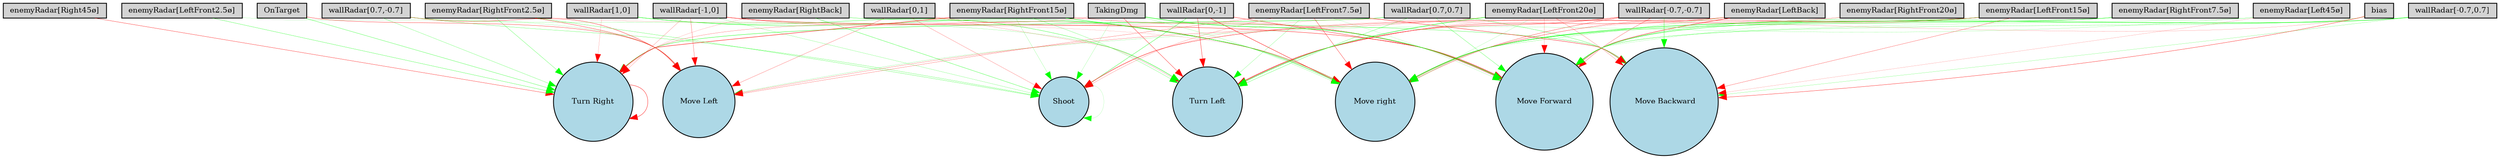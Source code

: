 digraph {
	node [fontsize=9 height=0.2 shape=circle width=0.2]
	"wallRadar[1,0]" [fillcolor=lightgray shape=box style=filled]
	"wallRadar[0,1]" [fillcolor=lightgray shape=box style=filled]
	"wallRadar[-1,0]" [fillcolor=lightgray shape=box style=filled]
	"wallRadar[0,-1]" [fillcolor=lightgray shape=box style=filled]
	"wallRadar[0.7,0.7]" [fillcolor=lightgray shape=box style=filled]
	"wallRadar[-0.7,0.7]" [fillcolor=lightgray shape=box style=filled]
	"wallRadar[-0.7,-0.7]" [fillcolor=lightgray shape=box style=filled]
	"wallRadar[0.7,-0.7]" [fillcolor=lightgray shape=box style=filled]
	"enemyRadar[RightBack]" [fillcolor=lightgray shape=box style=filled]
	"enemyRadar[LeftBack]" [fillcolor=lightgray shape=box style=filled]
	"enemyRadar[Right45ø]" [fillcolor=lightgray shape=box style=filled]
	"enemyRadar[Left45ø]" [fillcolor=lightgray shape=box style=filled]
	"enemyRadar[RightFront20ø]" [fillcolor=lightgray shape=box style=filled]
	"enemyRadar[LeftFront20ø]" [fillcolor=lightgray shape=box style=filled]
	"enemyRadar[RightFront15ø]" [fillcolor=lightgray shape=box style=filled]
	"enemyRadar[LeftFront15ø]" [fillcolor=lightgray shape=box style=filled]
	"enemyRadar[RightFront7.5ø]" [fillcolor=lightgray shape=box style=filled]
	"enemyRadar[LeftFront7.5ø]" [fillcolor=lightgray shape=box style=filled]
	"enemyRadar[RightFront2.5ø]" [fillcolor=lightgray shape=box style=filled]
	"enemyRadar[LeftFront2.5ø]" [fillcolor=lightgray shape=box style=filled]
	OnTarget [fillcolor=lightgray shape=box style=filled]
	TakingDmg [fillcolor=lightgray shape=box style=filled]
	bias [fillcolor=lightgray shape=box style=filled]
	Shoot [fillcolor=lightblue style=filled]
	"Move Forward" [fillcolor=lightblue style=filled]
	" Move Backward" [fillcolor=lightblue style=filled]
	"Move Left" [fillcolor=lightblue style=filled]
	"Move right" [fillcolor=lightblue style=filled]
	"Turn Left" [fillcolor=lightblue style=filled]
	"Turn Right" [fillcolor=lightblue style=filled]
	"wallRadar[-1,0]" -> "Move Left" [color=red penwidth=0.2455081026085991 style=solid]
	"wallRadar[0.7,-0.7]" -> "Turn Left" [color=green penwidth=0.15204821171638455 style=solid]
	TakingDmg -> "Turn Right" [color=red penwidth=0.19528567232079835 style=solid]
	TakingDmg -> "Move Forward" [color=green penwidth=0.5592673394526116 style=solid]
	"wallRadar[0,-1]" -> "Move right" [color=red penwidth=0.4282467713864103 style=solid]
	"wallRadar[1,0]" -> "Move right" [color=green penwidth=0.3422020684880963 style=solid]
	"enemyRadar[RightFront2.5ø]" -> "Turn Right" [color=green penwidth=0.2357557952733513 style=solid]
	"wallRadar[0.7,0.7]" -> "Turn Left" [color=green penwidth=0.23339811386359718 style=solid]
	"enemyRadar[LeftFront20ø]" -> "Move Left" [color=red penwidth=0.1984550826794742 style=solid]
	"enemyRadar[LeftFront2.5ø]" -> "Turn Right" [color=green penwidth=0.2655966686025373 style=solid]
	"enemyRadar[RightFront20ø]" -> "Move right" [color=red penwidth=0.12813080730655524 style=solid]
	"Turn Right" -> "Turn Right" [color=red penwidth=0.3796202527139718 style=solid]
	"wallRadar[0.7,-0.7]" -> "Turn Right" [color=green penwidth=0.20274009846921415 style=solid]
	"enemyRadar[RightBack]" -> " Move Backward" [color=green penwidth=0.28284259209708984 style=solid]
	"enemyRadar[LeftFront7.5ø]" -> " Move Backward" [color=red penwidth=0.38457596668201643 style=solid]
	"wallRadar[-0.7,-0.7]" -> " Move Backward" [color=green penwidth=0.3130041791839694 style=solid]
	"wallRadar[0.7,0.7]" -> "Move Forward" [color=green penwidth=0.240740588769857 style=solid]
	"enemyRadar[LeftFront15ø]" -> "Move Forward" [color=green penwidth=0.3826730696566194 style=solid]
	"enemyRadar[Left45ø]" -> "Move Left" [color=green penwidth=0.13728836536924205 style=solid]
	"enemyRadar[RightFront2.5ø]" -> Shoot [color=green penwidth=0.24024258518975966 style=solid]
	"wallRadar[-0.7,-0.7]" -> "Move right" [color=red penwidth=0.29319402689568674 style=solid]
	"wallRadar[0,-1]" -> Shoot [color=green penwidth=0.31477509405739373 style=solid]
	"wallRadar[-0.7,-0.7]" -> "Move Forward" [color=red penwidth=0.23617029415976612 style=solid]
	"enemyRadar[RightFront15ø]" -> Shoot [color=green penwidth=0.14140239140672448 style=solid]
	bias -> Shoot [color=red penwidth=0.13668197883539696 style=solid]
	"enemyRadar[LeftFront7.5ø]" -> "Move Forward" [color=green penwidth=0.10432111846076962 style=solid]
	TakingDmg -> Shoot [color=green penwidth=0.12979011909259608 style=solid]
	"enemyRadar[LeftBack]" -> "Move Forward" [color=red penwidth=0.4138218700405243 style=solid]
	bias -> "Move Forward" [color=green penwidth=0.20819566173253345 style=solid]
	"wallRadar[0,1]" -> "Move Left" [color=red penwidth=0.2023049475925217 style=solid]
	"wallRadar[-0.7,-0.7]" -> Shoot [color=red penwidth=0.12327759860346489 style=solid]
	TakingDmg -> "Move right" [color=green penwidth=0.1449978568865819 style=solid]
	"enemyRadar[RightBack]" -> Shoot [color=green penwidth=0.29677169267653547 style=solid]
	"wallRadar[0.7,-0.7]" -> "Move Left" [color=red penwidth=0.3342744476047197 style=solid]
	"enemyRadar[LeftFront15ø]" -> Shoot [color=red penwidth=0.29746834731104965 style=solid]
	"wallRadar[0.7,-0.7]" -> Shoot [color=green penwidth=0.22920082074554923 style=solid]
	"enemyRadar[LeftFront7.5ø]" -> "Turn Left" [color=green penwidth=0.16264180531472403 style=solid]
	bias -> " Move Backward" [color=red penwidth=0.3373119629263833 style=solid]
	"enemyRadar[RightFront7.5ø]" -> "Move right" [color=green penwidth=0.35300979625428797 style=solid]
	"wallRadar[0.7,0.7]" -> "Turn Right" [color=green penwidth=0.3784487021057473 style=solid]
	"wallRadar[-1,0]" -> "Move Forward" [color=red penwidth=0.379141621663995 style=solid]
	"enemyRadar[LeftFront2.5ø]" -> "Move Left" [color=green penwidth=0.12111245872769605 style=solid]
	"enemyRadar[RightFront2.5ø]" -> "Move Left" [color=red penwidth=0.30673328463395905 style=solid]
	"wallRadar[-0.7,0.7]" -> " Move Backward" [color=green penwidth=0.17120828256544796 style=solid]
	"wallRadar[1,0]" -> "Turn Left" [color=green penwidth=0.3155214040158488 style=solid]
	"enemyRadar[LeftFront7.5ø]" -> "Move Left" [color=red penwidth=0.21387919582129827 style=solid]
	OnTarget -> "Turn Right" [color=green penwidth=0.2723655820545966 style=solid]
	"enemyRadar[RightFront15ø]" -> "Turn Left" [color=green penwidth=0.19328267952586098 style=solid]
	"enemyRadar[LeftFront15ø]" -> "Move right" [color=red penwidth=0.22203359274880147 style=solid]
	"wallRadar[0,1]" -> "Turn Left" [color=red penwidth=0.14148870981231193 style=solid]
	"wallRadar[-1,0]" -> Shoot [color=green penwidth=0.17473840172823735 style=solid]
	"enemyRadar[LeftBack]" -> "Turn Left" [color=red penwidth=0.3232906397270139 style=solid]
	"enemyRadar[Left45ø]" -> "Move Forward" [color=green penwidth=0.13638575106270262 style=solid]
	"wallRadar[-0.7,0.7]" -> "Move right" [color=green penwidth=0.5511213978024632 style=solid]
	"enemyRadar[LeftFront20ø]" -> "Move Forward" [color=red penwidth=0.14733337641171299 style=solid]
	"enemyRadar[Right45ø]" -> "Turn Right" [color=red penwidth=0.3161880776719748 style=solid]
	"wallRadar[-0.7,-0.7]" -> "Turn Left" [color=red penwidth=0.33793794152081835 style=solid]
	TakingDmg -> "Turn Left" [color=red penwidth=0.3315337523282574 style=solid]
	"wallRadar[0,-1]" -> "Move Forward" [color=red penwidth=0.36990825806780625 style=solid]
	"wallRadar[1,0]" -> "Turn Right" [color=red penwidth=0.1286468766953625 style=solid]
	"enemyRadar[RightFront15ø]" -> "Turn Right" [color=red penwidth=0.46785002641011775 style=solid]
	"wallRadar[0.7,0.7]" -> " Move Backward" [color=green penwidth=0.2583649751108427 style=solid]
	Shoot -> Shoot [color=green penwidth=0.10127914754614796 style=solid]
	"wallRadar[-1,0]" -> "Turn Right" [color=red penwidth=0.16155434500097277 style=solid]
	"enemyRadar[LeftFront20ø]" -> "Turn Left" [color=green penwidth=0.4852587521160966 style=solid]
	"enemyRadar[LeftFront20ø]" -> "Move right" [color=green penwidth=0.11590978956436829 style=solid]
	"enemyRadar[RightFront15ø]" -> "Move right" [color=green penwidth=0.4441557728896631 style=solid]
	"enemyRadar[RightFront20ø]" -> "Turn Left" [color=red penwidth=0.11361005444148864 style=solid]
	"wallRadar[0,1]" -> Shoot [color=red penwidth=0.18464019164329243 style=solid]
	"enemyRadar[LeftFront15ø]" -> " Move Backward" [color=red penwidth=0.23782978881798916 style=solid]
	OnTarget -> "Move Left" [color=red penwidth=0.31447699838549986 style=solid]
	"enemyRadar[Left45ø]" -> " Move Backward" [color=red penwidth=0.12191506869281427 style=solid]
	"wallRadar[0,1]" -> "Move Forward" [color=red penwidth=0.1811190847362023 style=solid]
	"wallRadar[0,-1]" -> "Turn Left" [color=red penwidth=0.3604781212008108 style=solid]
	"enemyRadar[LeftFront7.5ø]" -> Shoot [color=red penwidth=0.163543492827734 style=solid]
	"enemyRadar[RightFront20ø]" -> "Move Forward" [color=green penwidth=0.1175514292502561 style=solid]
	"enemyRadar[LeftFront20ø]" -> " Move Backward" [color=red penwidth=0.177609063865389 style=solid]
	"enemyRadar[RightFront2.5ø]" -> "Move right" [color=red penwidth=0.10508592285436755 style=solid]
	"enemyRadar[RightFront15ø]" -> "Move Forward" [color=red penwidth=0.24834246755352812 style=solid]
	"enemyRadar[LeftBack]" -> "Move right" [color=green penwidth=0.17989829206582486 style=solid]
	"enemyRadar[RightBack]" -> "Turn Right" [color=red penwidth=0.11291226926576547 style=solid]
	"enemyRadar[LeftFront7.5ø]" -> "Move right" [color=red penwidth=0.31525804251620604 style=solid]
	"enemyRadar[RightFront7.5ø]" -> "Move Forward" [color=green penwidth=0.2645472872637993 style=solid]
	"wallRadar[-1,0]" -> "Move right" [color=red penwidth=0.2454113177613443 style=solid]
}
